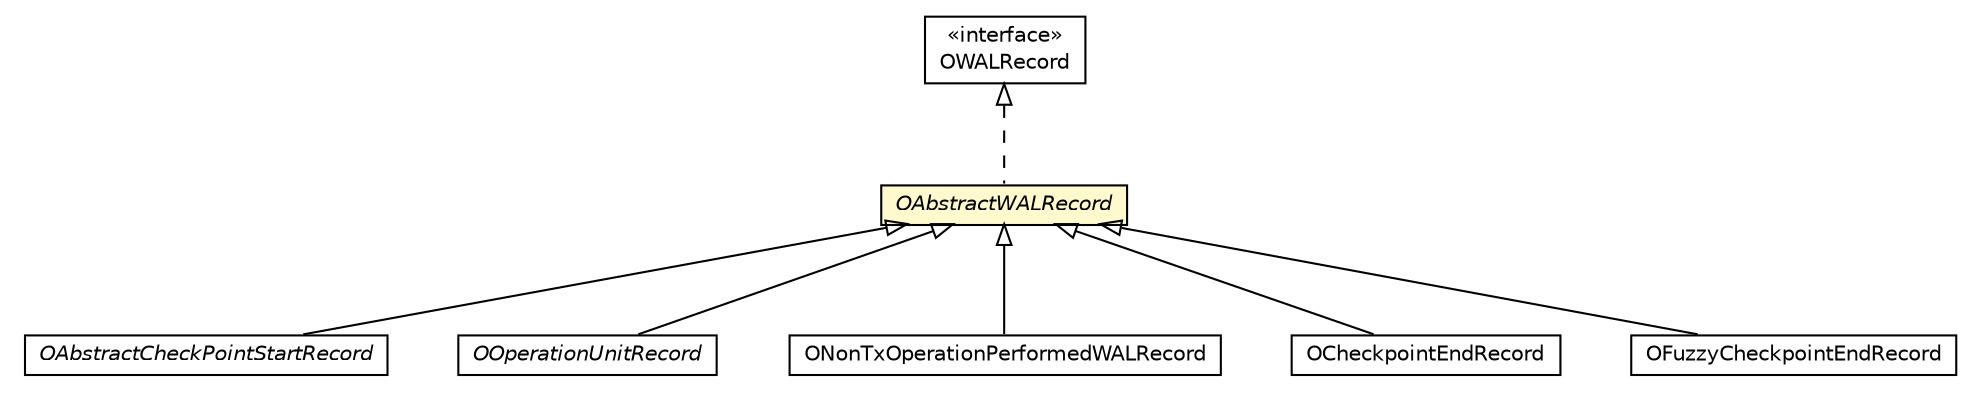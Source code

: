 #!/usr/local/bin/dot
#
# Class diagram 
# Generated by UMLGraph version R5_6-24-gf6e263 (http://www.umlgraph.org/)
#

digraph G {
	edge [fontname="Helvetica",fontsize=10,labelfontname="Helvetica",labelfontsize=10];
	node [fontname="Helvetica",fontsize=10,shape=plaintext];
	nodesep=0.25;
	ranksep=0.5;
	// com.orientechnologies.orient.core.storage.impl.local.paginated.wal.OAbstractCheckPointStartRecord
	c572168 [label=<<table title="com.orientechnologies.orient.core.storage.impl.local.paginated.wal.OAbstractCheckPointStartRecord" border="0" cellborder="1" cellspacing="0" cellpadding="2" port="p" href="./OAbstractCheckPointStartRecord.html">
		<tr><td><table border="0" cellspacing="0" cellpadding="1">
<tr><td align="center" balign="center"><font face="Helvetica-Oblique"> OAbstractCheckPointStartRecord </font></td></tr>
		</table></td></tr>
		</table>>, URL="./OAbstractCheckPointStartRecord.html", fontname="Helvetica", fontcolor="black", fontsize=10.0];
	// com.orientechnologies.orient.core.storage.impl.local.paginated.wal.OOperationUnitRecord
	c572170 [label=<<table title="com.orientechnologies.orient.core.storage.impl.local.paginated.wal.OOperationUnitRecord" border="0" cellborder="1" cellspacing="0" cellpadding="2" port="p" href="./OOperationUnitRecord.html">
		<tr><td><table border="0" cellspacing="0" cellpadding="1">
<tr><td align="center" balign="center"><font face="Helvetica-Oblique"> OOperationUnitRecord </font></td></tr>
		</table></td></tr>
		</table>>, URL="./OOperationUnitRecord.html", fontname="Helvetica", fontcolor="black", fontsize=10.0];
	// com.orientechnologies.orient.core.storage.impl.local.paginated.wal.OWALRecord
	c572173 [label=<<table title="com.orientechnologies.orient.core.storage.impl.local.paginated.wal.OWALRecord" border="0" cellborder="1" cellspacing="0" cellpadding="2" port="p" href="./OWALRecord.html">
		<tr><td><table border="0" cellspacing="0" cellpadding="1">
<tr><td align="center" balign="center"> &#171;interface&#187; </td></tr>
<tr><td align="center" balign="center"> OWALRecord </td></tr>
		</table></td></tr>
		</table>>, URL="./OWALRecord.html", fontname="Helvetica", fontcolor="black", fontsize=10.0];
	// com.orientechnologies.orient.core.storage.impl.local.paginated.wal.OAbstractWALRecord
	c572176 [label=<<table title="com.orientechnologies.orient.core.storage.impl.local.paginated.wal.OAbstractWALRecord" border="0" cellborder="1" cellspacing="0" cellpadding="2" port="p" bgcolor="lemonChiffon" href="./OAbstractWALRecord.html">
		<tr><td><table border="0" cellspacing="0" cellpadding="1">
<tr><td align="center" balign="center"><font face="Helvetica-Oblique"> OAbstractWALRecord </font></td></tr>
		</table></td></tr>
		</table>>, URL="./OAbstractWALRecord.html", fontname="Helvetica", fontcolor="black", fontsize=10.0];
	// com.orientechnologies.orient.core.storage.impl.local.paginated.wal.ONonTxOperationPerformedWALRecord
	c572181 [label=<<table title="com.orientechnologies.orient.core.storage.impl.local.paginated.wal.ONonTxOperationPerformedWALRecord" border="0" cellborder="1" cellspacing="0" cellpadding="2" port="p" href="./ONonTxOperationPerformedWALRecord.html">
		<tr><td><table border="0" cellspacing="0" cellpadding="1">
<tr><td align="center" balign="center"> ONonTxOperationPerformedWALRecord </td></tr>
		</table></td></tr>
		</table>>, URL="./ONonTxOperationPerformedWALRecord.html", fontname="Helvetica", fontcolor="black", fontsize=10.0];
	// com.orientechnologies.orient.core.storage.impl.local.paginated.wal.OCheckpointEndRecord
	c572192 [label=<<table title="com.orientechnologies.orient.core.storage.impl.local.paginated.wal.OCheckpointEndRecord" border="0" cellborder="1" cellspacing="0" cellpadding="2" port="p" href="./OCheckpointEndRecord.html">
		<tr><td><table border="0" cellspacing="0" cellpadding="1">
<tr><td align="center" balign="center"> OCheckpointEndRecord </td></tr>
		</table></td></tr>
		</table>>, URL="./OCheckpointEndRecord.html", fontname="Helvetica", fontcolor="black", fontsize=10.0];
	// com.orientechnologies.orient.core.storage.impl.local.paginated.wal.OFuzzyCheckpointEndRecord
	c572198 [label=<<table title="com.orientechnologies.orient.core.storage.impl.local.paginated.wal.OFuzzyCheckpointEndRecord" border="0" cellborder="1" cellspacing="0" cellpadding="2" port="p" href="./OFuzzyCheckpointEndRecord.html">
		<tr><td><table border="0" cellspacing="0" cellpadding="1">
<tr><td align="center" balign="center"> OFuzzyCheckpointEndRecord </td></tr>
		</table></td></tr>
		</table>>, URL="./OFuzzyCheckpointEndRecord.html", fontname="Helvetica", fontcolor="black", fontsize=10.0];
	//com.orientechnologies.orient.core.storage.impl.local.paginated.wal.OAbstractCheckPointStartRecord extends com.orientechnologies.orient.core.storage.impl.local.paginated.wal.OAbstractWALRecord
	c572176:p -> c572168:p [dir=back,arrowtail=empty];
	//com.orientechnologies.orient.core.storage.impl.local.paginated.wal.OOperationUnitRecord extends com.orientechnologies.orient.core.storage.impl.local.paginated.wal.OAbstractWALRecord
	c572176:p -> c572170:p [dir=back,arrowtail=empty];
	//com.orientechnologies.orient.core.storage.impl.local.paginated.wal.OAbstractWALRecord implements com.orientechnologies.orient.core.storage.impl.local.paginated.wal.OWALRecord
	c572173:p -> c572176:p [dir=back,arrowtail=empty,style=dashed];
	//com.orientechnologies.orient.core.storage.impl.local.paginated.wal.ONonTxOperationPerformedWALRecord extends com.orientechnologies.orient.core.storage.impl.local.paginated.wal.OAbstractWALRecord
	c572176:p -> c572181:p [dir=back,arrowtail=empty];
	//com.orientechnologies.orient.core.storage.impl.local.paginated.wal.OCheckpointEndRecord extends com.orientechnologies.orient.core.storage.impl.local.paginated.wal.OAbstractWALRecord
	c572176:p -> c572192:p [dir=back,arrowtail=empty];
	//com.orientechnologies.orient.core.storage.impl.local.paginated.wal.OFuzzyCheckpointEndRecord extends com.orientechnologies.orient.core.storage.impl.local.paginated.wal.OAbstractWALRecord
	c572176:p -> c572198:p [dir=back,arrowtail=empty];
}

